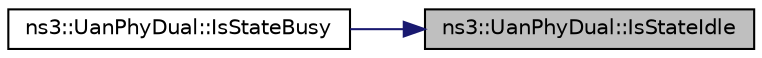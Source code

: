 digraph "ns3::UanPhyDual::IsStateIdle"
{
 // LATEX_PDF_SIZE
  edge [fontname="Helvetica",fontsize="10",labelfontname="Helvetica",labelfontsize="10"];
  node [fontname="Helvetica",fontsize="10",shape=record];
  rankdir="RL";
  Node1 [label="ns3::UanPhyDual::IsStateIdle",height=0.2,width=0.4,color="black", fillcolor="grey75", style="filled", fontcolor="black",tooltip=" "];
  Node1 -> Node2 [dir="back",color="midnightblue",fontsize="10",style="solid",fontname="Helvetica"];
  Node2 [label="ns3::UanPhyDual::IsStateBusy",height=0.2,width=0.4,color="black", fillcolor="white", style="filled",URL="$classns3_1_1_uan_phy_dual.html#af850c03e22399ac3d65b4ef5efff1550",tooltip=" "];
}
